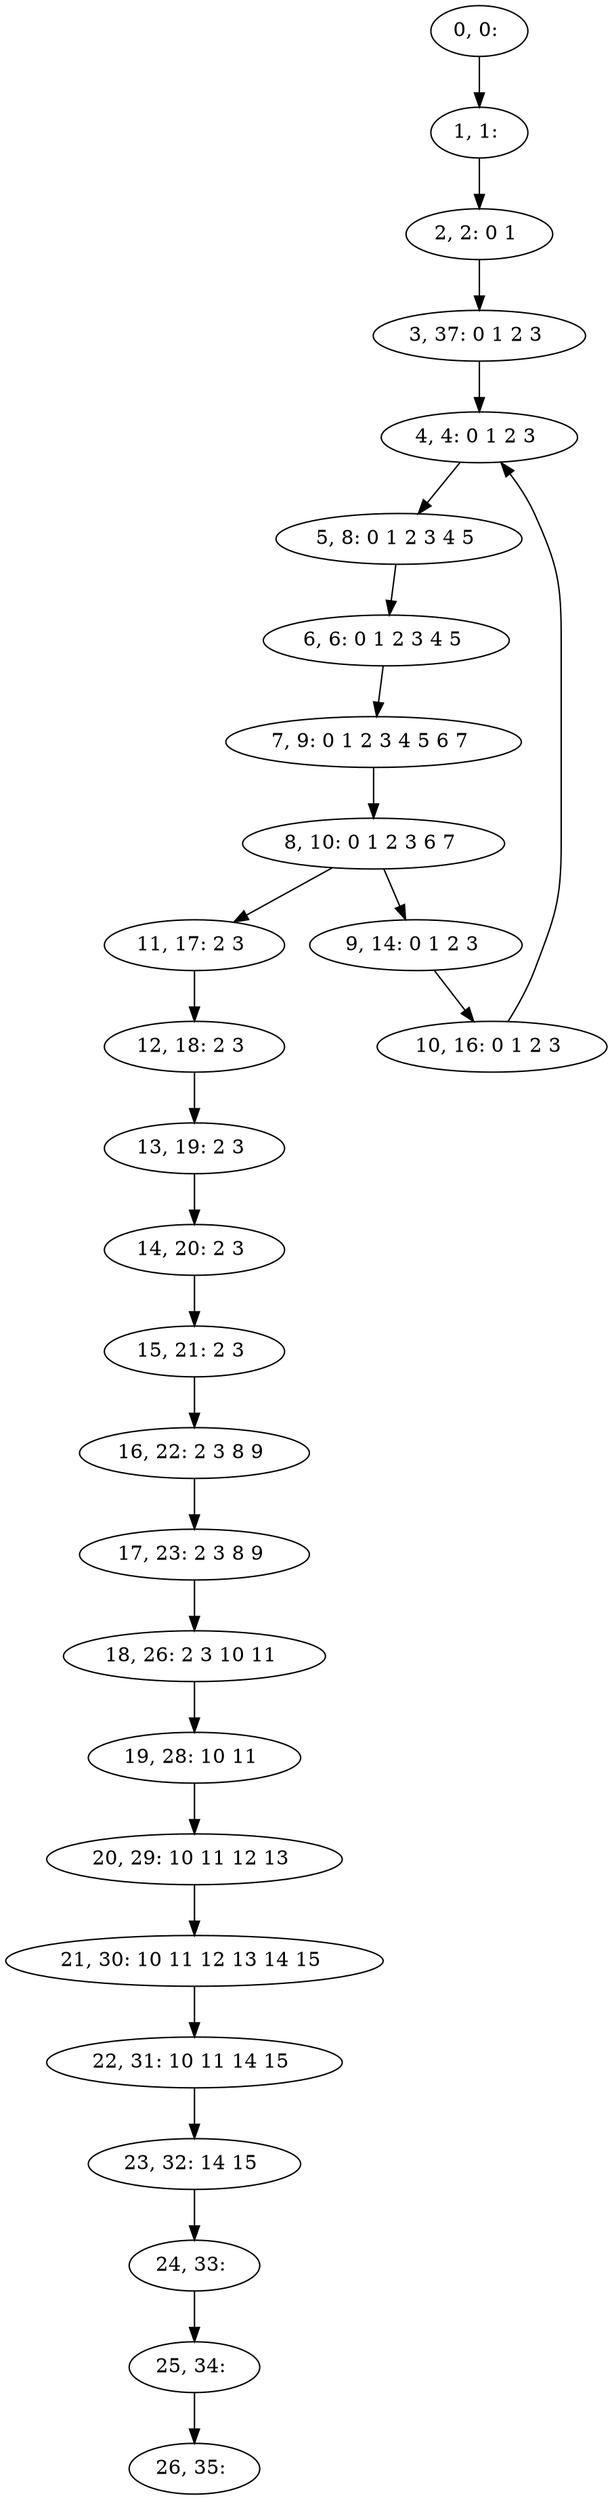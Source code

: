 digraph G {
0[label="0, 0: "];
1[label="1, 1: "];
2[label="2, 2: 0 1 "];
3[label="3, 37: 0 1 2 3 "];
4[label="4, 4: 0 1 2 3 "];
5[label="5, 8: 0 1 2 3 4 5 "];
6[label="6, 6: 0 1 2 3 4 5 "];
7[label="7, 9: 0 1 2 3 4 5 6 7 "];
8[label="8, 10: 0 1 2 3 6 7 "];
9[label="9, 14: 0 1 2 3 "];
10[label="10, 16: 0 1 2 3 "];
11[label="11, 17: 2 3 "];
12[label="12, 18: 2 3 "];
13[label="13, 19: 2 3 "];
14[label="14, 20: 2 3 "];
15[label="15, 21: 2 3 "];
16[label="16, 22: 2 3 8 9 "];
17[label="17, 23: 2 3 8 9 "];
18[label="18, 26: 2 3 10 11 "];
19[label="19, 28: 10 11 "];
20[label="20, 29: 10 11 12 13 "];
21[label="21, 30: 10 11 12 13 14 15 "];
22[label="22, 31: 10 11 14 15 "];
23[label="23, 32: 14 15 "];
24[label="24, 33: "];
25[label="25, 34: "];
26[label="26, 35: "];
0->1 ;
1->2 ;
2->3 ;
3->4 ;
4->5 ;
5->6 ;
6->7 ;
7->8 ;
8->9 ;
8->11 ;
9->10 ;
10->4 ;
11->12 ;
12->13 ;
13->14 ;
14->15 ;
15->16 ;
16->17 ;
17->18 ;
18->19 ;
19->20 ;
20->21 ;
21->22 ;
22->23 ;
23->24 ;
24->25 ;
25->26 ;
}
